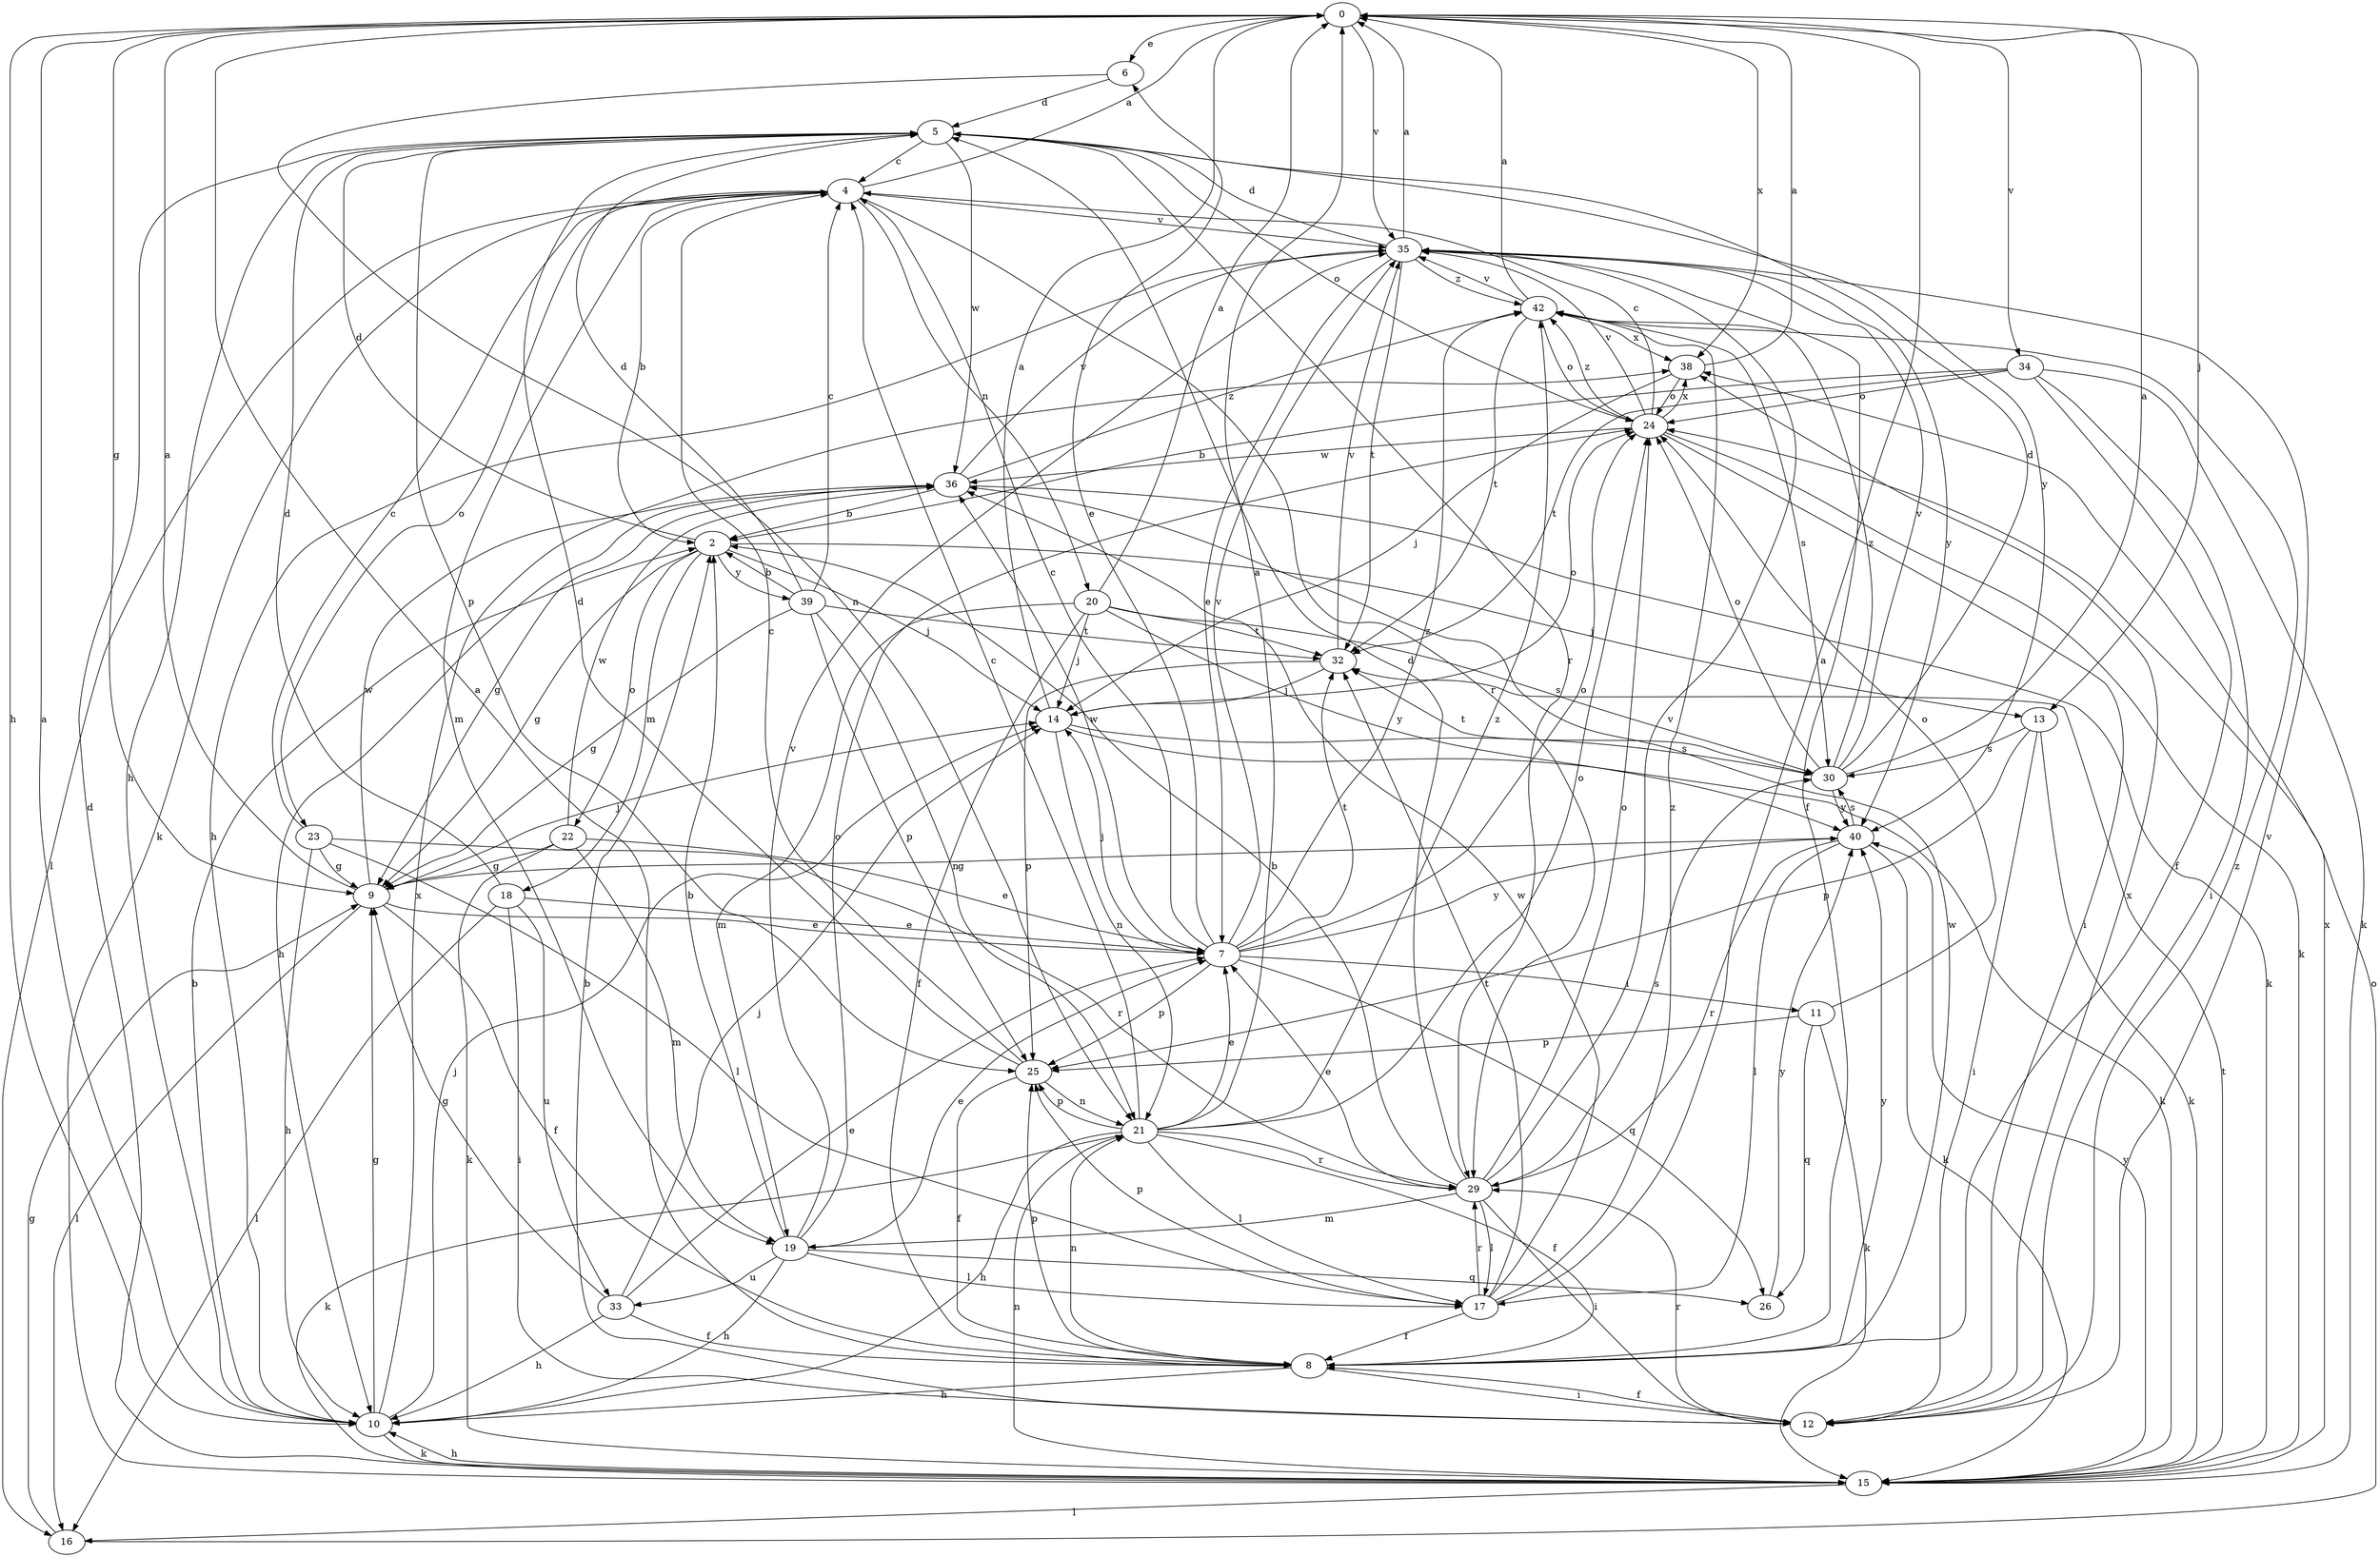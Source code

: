 strict digraph  {
0;
2;
4;
5;
6;
7;
8;
9;
10;
11;
12;
13;
14;
15;
16;
17;
18;
19;
20;
21;
22;
23;
24;
25;
26;
29;
30;
32;
33;
34;
35;
36;
38;
39;
40;
42;
0 -> 6  [label=e];
0 -> 9  [label=g];
0 -> 10  [label=h];
0 -> 13  [label=j];
0 -> 34  [label=v];
0 -> 35  [label=v];
0 -> 38  [label=x];
2 -> 5  [label=d];
2 -> 9  [label=g];
2 -> 13  [label=j];
2 -> 14  [label=j];
2 -> 18  [label=m];
2 -> 22  [label=o];
2 -> 39  [label=y];
4 -> 0  [label=a];
4 -> 2  [label=b];
4 -> 15  [label=k];
4 -> 16  [label=l];
4 -> 19  [label=m];
4 -> 20  [label=n];
4 -> 23  [label=o];
4 -> 29  [label=r];
4 -> 35  [label=v];
5 -> 4  [label=c];
5 -> 10  [label=h];
5 -> 24  [label=o];
5 -> 25  [label=p];
5 -> 29  [label=r];
5 -> 36  [label=w];
5 -> 40  [label=y];
6 -> 5  [label=d];
6 -> 21  [label=n];
7 -> 4  [label=c];
7 -> 6  [label=e];
7 -> 11  [label=i];
7 -> 14  [label=j];
7 -> 24  [label=o];
7 -> 25  [label=p];
7 -> 26  [label=q];
7 -> 32  [label=t];
7 -> 35  [label=v];
7 -> 36  [label=w];
7 -> 40  [label=y];
7 -> 42  [label=z];
8 -> 0  [label=a];
8 -> 10  [label=h];
8 -> 12  [label=i];
8 -> 21  [label=n];
8 -> 25  [label=p];
8 -> 36  [label=w];
8 -> 40  [label=y];
9 -> 0  [label=a];
9 -> 7  [label=e];
9 -> 8  [label=f];
9 -> 14  [label=j];
9 -> 16  [label=l];
9 -> 36  [label=w];
10 -> 0  [label=a];
10 -> 2  [label=b];
10 -> 9  [label=g];
10 -> 14  [label=j];
10 -> 15  [label=k];
10 -> 38  [label=x];
11 -> 15  [label=k];
11 -> 24  [label=o];
11 -> 25  [label=p];
11 -> 26  [label=q];
12 -> 2  [label=b];
12 -> 8  [label=f];
12 -> 29  [label=r];
12 -> 35  [label=v];
12 -> 38  [label=x];
12 -> 42  [label=z];
13 -> 12  [label=i];
13 -> 15  [label=k];
13 -> 25  [label=p];
13 -> 30  [label=s];
14 -> 0  [label=a];
14 -> 15  [label=k];
14 -> 21  [label=n];
14 -> 24  [label=o];
14 -> 30  [label=s];
15 -> 5  [label=d];
15 -> 10  [label=h];
15 -> 16  [label=l];
15 -> 21  [label=n];
15 -> 32  [label=t];
15 -> 38  [label=x];
15 -> 40  [label=y];
16 -> 9  [label=g];
16 -> 24  [label=o];
17 -> 0  [label=a];
17 -> 8  [label=f];
17 -> 25  [label=p];
17 -> 29  [label=r];
17 -> 32  [label=t];
17 -> 36  [label=w];
17 -> 42  [label=z];
18 -> 5  [label=d];
18 -> 7  [label=e];
18 -> 12  [label=i];
18 -> 16  [label=l];
18 -> 33  [label=u];
19 -> 2  [label=b];
19 -> 7  [label=e];
19 -> 10  [label=h];
19 -> 17  [label=l];
19 -> 24  [label=o];
19 -> 26  [label=q];
19 -> 33  [label=u];
19 -> 35  [label=v];
20 -> 0  [label=a];
20 -> 8  [label=f];
20 -> 14  [label=j];
20 -> 19  [label=m];
20 -> 30  [label=s];
20 -> 32  [label=t];
20 -> 40  [label=y];
21 -> 0  [label=a];
21 -> 4  [label=c];
21 -> 7  [label=e];
21 -> 8  [label=f];
21 -> 10  [label=h];
21 -> 15  [label=k];
21 -> 17  [label=l];
21 -> 24  [label=o];
21 -> 25  [label=p];
21 -> 29  [label=r];
21 -> 42  [label=z];
22 -> 7  [label=e];
22 -> 9  [label=g];
22 -> 15  [label=k];
22 -> 19  [label=m];
22 -> 36  [label=w];
23 -> 4  [label=c];
23 -> 9  [label=g];
23 -> 10  [label=h];
23 -> 17  [label=l];
23 -> 29  [label=r];
24 -> 4  [label=c];
24 -> 12  [label=i];
24 -> 15  [label=k];
24 -> 35  [label=v];
24 -> 36  [label=w];
24 -> 38  [label=x];
24 -> 42  [label=z];
25 -> 4  [label=c];
25 -> 5  [label=d];
25 -> 8  [label=f];
25 -> 21  [label=n];
26 -> 40  [label=y];
29 -> 2  [label=b];
29 -> 5  [label=d];
29 -> 7  [label=e];
29 -> 12  [label=i];
29 -> 17  [label=l];
29 -> 19  [label=m];
29 -> 24  [label=o];
29 -> 30  [label=s];
29 -> 35  [label=v];
30 -> 0  [label=a];
30 -> 5  [label=d];
30 -> 24  [label=o];
30 -> 32  [label=t];
30 -> 35  [label=v];
30 -> 40  [label=y];
30 -> 42  [label=z];
32 -> 14  [label=j];
32 -> 25  [label=p];
32 -> 35  [label=v];
33 -> 7  [label=e];
33 -> 8  [label=f];
33 -> 9  [label=g];
33 -> 10  [label=h];
33 -> 14  [label=j];
34 -> 2  [label=b];
34 -> 8  [label=f];
34 -> 12  [label=i];
34 -> 15  [label=k];
34 -> 24  [label=o];
34 -> 32  [label=t];
35 -> 0  [label=a];
35 -> 5  [label=d];
35 -> 7  [label=e];
35 -> 8  [label=f];
35 -> 10  [label=h];
35 -> 32  [label=t];
35 -> 40  [label=y];
35 -> 42  [label=z];
36 -> 2  [label=b];
36 -> 9  [label=g];
36 -> 10  [label=h];
36 -> 15  [label=k];
36 -> 35  [label=v];
36 -> 42  [label=z];
38 -> 0  [label=a];
38 -> 14  [label=j];
38 -> 24  [label=o];
39 -> 2  [label=b];
39 -> 4  [label=c];
39 -> 5  [label=d];
39 -> 9  [label=g];
39 -> 21  [label=n];
39 -> 25  [label=p];
39 -> 32  [label=t];
40 -> 9  [label=g];
40 -> 15  [label=k];
40 -> 17  [label=l];
40 -> 29  [label=r];
40 -> 30  [label=s];
42 -> 0  [label=a];
42 -> 24  [label=o];
42 -> 30  [label=s];
42 -> 32  [label=t];
42 -> 35  [label=v];
42 -> 38  [label=x];
}
